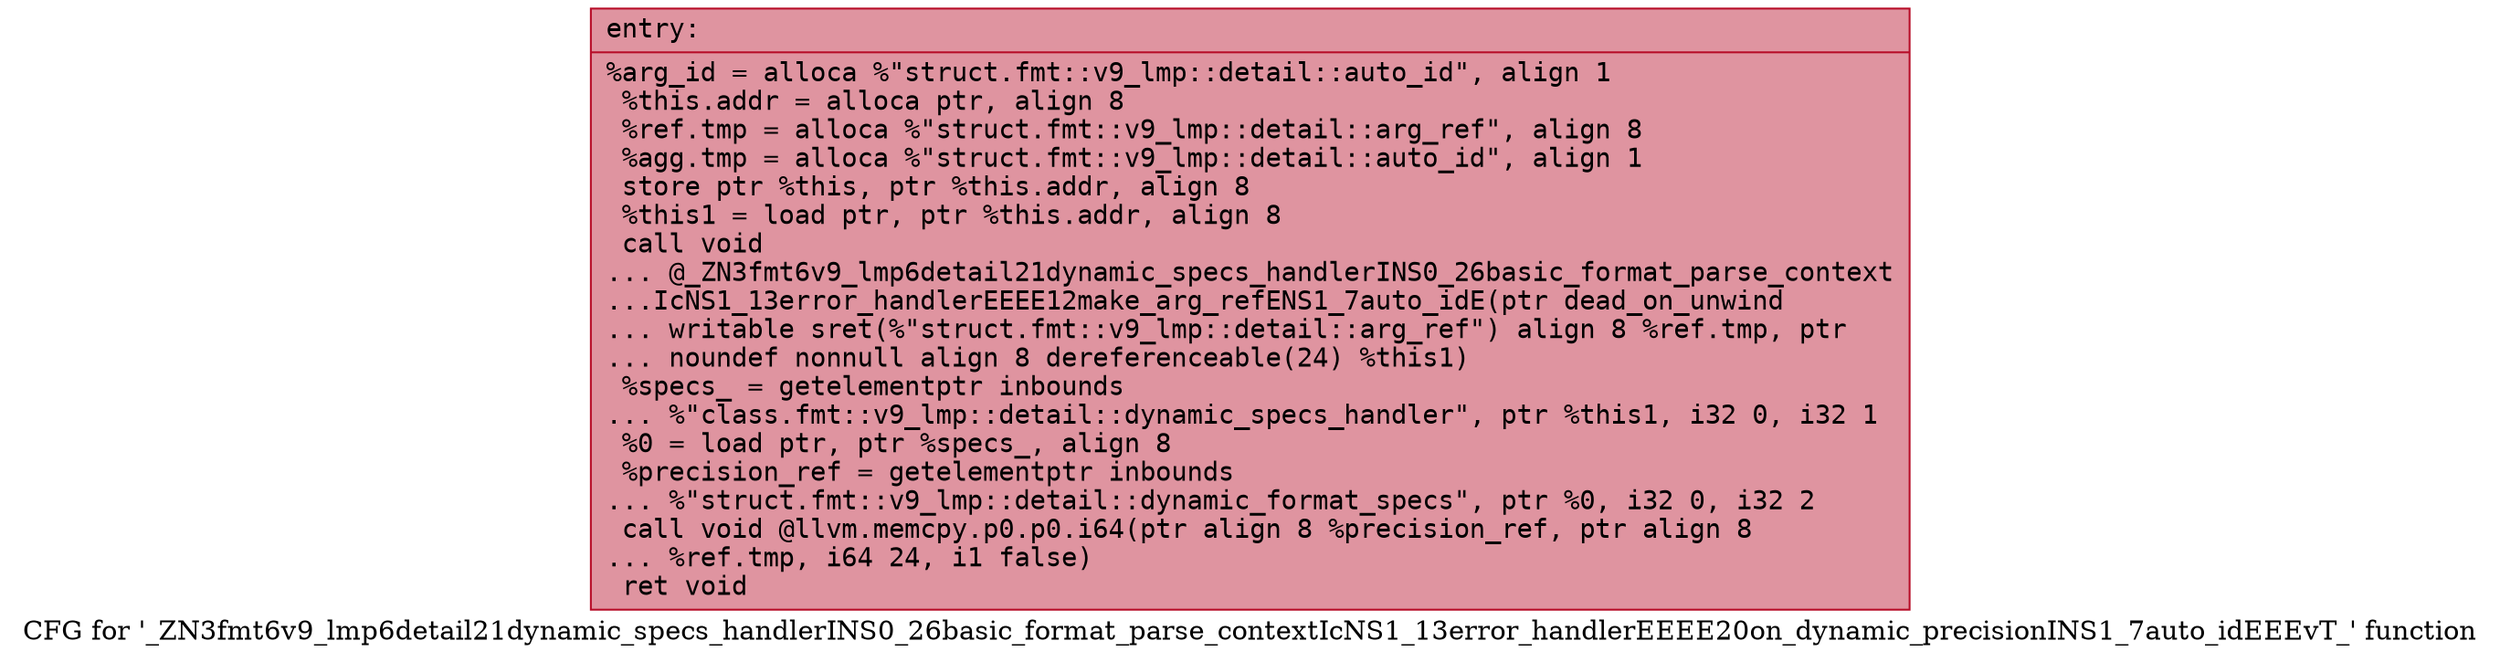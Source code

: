 digraph "CFG for '_ZN3fmt6v9_lmp6detail21dynamic_specs_handlerINS0_26basic_format_parse_contextIcNS1_13error_handlerEEEE20on_dynamic_precisionINS1_7auto_idEEEvT_' function" {
	label="CFG for '_ZN3fmt6v9_lmp6detail21dynamic_specs_handlerINS0_26basic_format_parse_contextIcNS1_13error_handlerEEEE20on_dynamic_precisionINS1_7auto_idEEEvT_' function";

	Node0x556bfeaec2b0 [shape=record,color="#b70d28ff", style=filled, fillcolor="#b70d2870" fontname="Courier",label="{entry:\l|  %arg_id = alloca %\"struct.fmt::v9_lmp::detail::auto_id\", align 1\l  %this.addr = alloca ptr, align 8\l  %ref.tmp = alloca %\"struct.fmt::v9_lmp::detail::arg_ref\", align 8\l  %agg.tmp = alloca %\"struct.fmt::v9_lmp::detail::auto_id\", align 1\l  store ptr %this, ptr %this.addr, align 8\l  %this1 = load ptr, ptr %this.addr, align 8\l  call void\l... @_ZN3fmt6v9_lmp6detail21dynamic_specs_handlerINS0_26basic_format_parse_context\l...IcNS1_13error_handlerEEEE12make_arg_refENS1_7auto_idE(ptr dead_on_unwind\l... writable sret(%\"struct.fmt::v9_lmp::detail::arg_ref\") align 8 %ref.tmp, ptr\l... noundef nonnull align 8 dereferenceable(24) %this1)\l  %specs_ = getelementptr inbounds\l... %\"class.fmt::v9_lmp::detail::dynamic_specs_handler\", ptr %this1, i32 0, i32 1\l  %0 = load ptr, ptr %specs_, align 8\l  %precision_ref = getelementptr inbounds\l... %\"struct.fmt::v9_lmp::detail::dynamic_format_specs\", ptr %0, i32 0, i32 2\l  call void @llvm.memcpy.p0.p0.i64(ptr align 8 %precision_ref, ptr align 8\l... %ref.tmp, i64 24, i1 false)\l  ret void\l}"];
}
